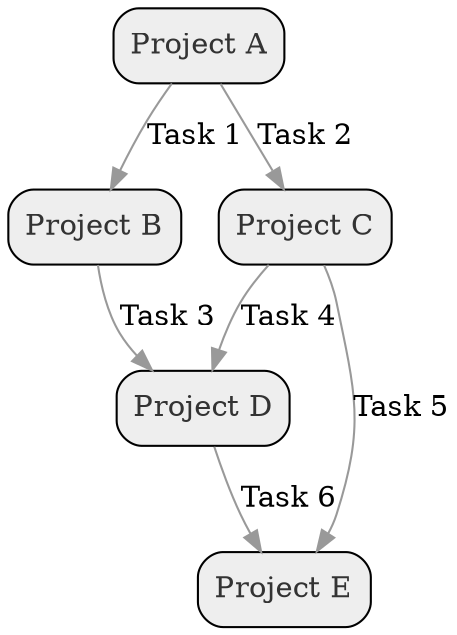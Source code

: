digraph Interdependencies {
  graph [bgcolor="#ffffff", fontcolor="#333333"];
  node [shape="box", style="rounded,filled", fillcolor="#eeeeee", fontcolor="#333333"];
  edge [color="#999999"];

  A [label="Project A"];
  B [label="Project B"];
  C [label="Project C"];
  D [label="Project D"];
  E [label="Project E"];

  A -> B [label="Task 1"];
  A -> C [label="Task 2"];
  B -> D [label="Task 3"];
  C -> D [label="Task 4"];
  C -> E [label="Task 5"];
  D -> E [label="Task 6"];
}
